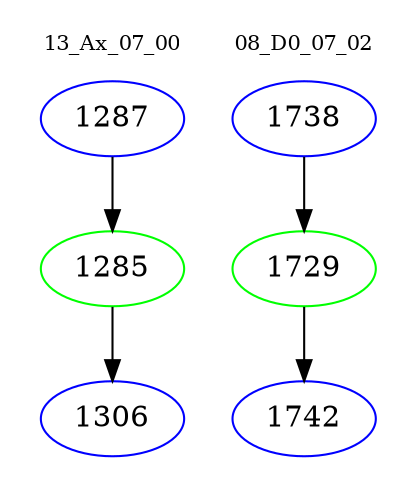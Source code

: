 digraph{
subgraph cluster_0 {
color = white
label = "13_Ax_07_00";
fontsize=10;
T0_1287 [label="1287", color="blue"]
T0_1287 -> T0_1285 [color="black"]
T0_1285 [label="1285", color="green"]
T0_1285 -> T0_1306 [color="black"]
T0_1306 [label="1306", color="blue"]
}
subgraph cluster_1 {
color = white
label = "08_D0_07_02";
fontsize=10;
T1_1738 [label="1738", color="blue"]
T1_1738 -> T1_1729 [color="black"]
T1_1729 [label="1729", color="green"]
T1_1729 -> T1_1742 [color="black"]
T1_1742 [label="1742", color="blue"]
}
}

